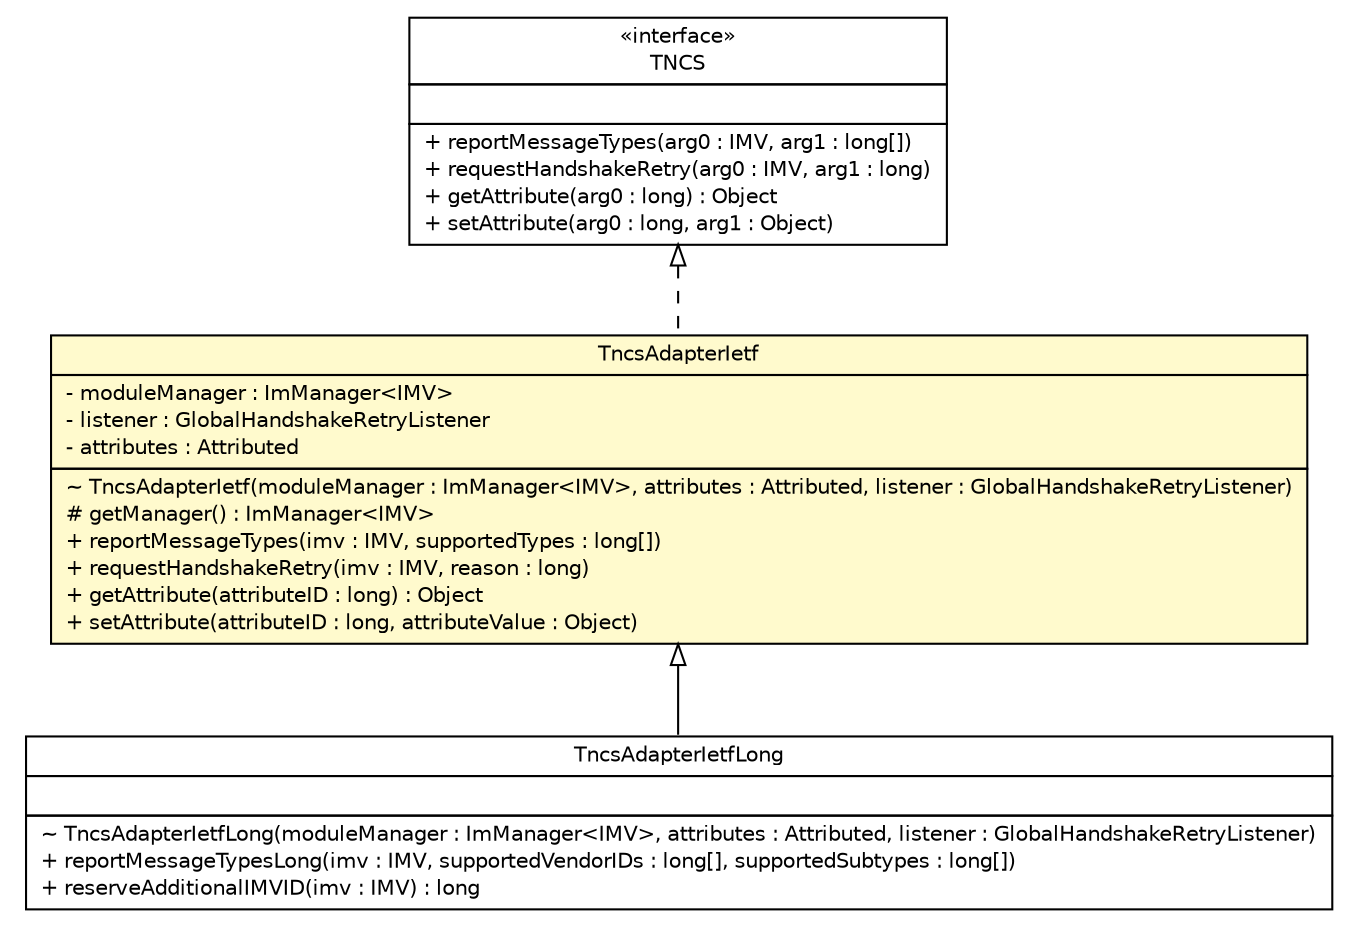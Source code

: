 #!/usr/local/bin/dot
#
# Class diagram 
# Generated by UMLGraph version R5_6 (http://www.umlgraph.org/)
#

digraph G {
	edge [fontname="Helvetica",fontsize=10,labelfontname="Helvetica",labelfontsize=10];
	node [fontname="Helvetica",fontsize=10,shape=plaintext];
	nodesep=0.25;
	ranksep=0.5;
	// de.hsbremen.tc.tnc.tnccs.adapter.tnccs.TncsAdapterIetfLong
	c31029 [label=<<table title="de.hsbremen.tc.tnc.tnccs.adapter.tnccs.TncsAdapterIetfLong" border="0" cellborder="1" cellspacing="0" cellpadding="2" port="p" href="./TncsAdapterIetfLong.html">
		<tr><td><table border="0" cellspacing="0" cellpadding="1">
<tr><td align="center" balign="center"> TncsAdapterIetfLong </td></tr>
		</table></td></tr>
		<tr><td><table border="0" cellspacing="0" cellpadding="1">
<tr><td align="left" balign="left">  </td></tr>
		</table></td></tr>
		<tr><td><table border="0" cellspacing="0" cellpadding="1">
<tr><td align="left" balign="left"> ~ TncsAdapterIetfLong(moduleManager : ImManager&lt;IMV&gt;, attributes : Attributed, listener : GlobalHandshakeRetryListener) </td></tr>
<tr><td align="left" balign="left"> + reportMessageTypesLong(imv : IMV, supportedVendorIDs : long[], supportedSubtypes : long[]) </td></tr>
<tr><td align="left" balign="left"> + reserveAdditionalIMVID(imv : IMV) : long </td></tr>
		</table></td></tr>
		</table>>, URL="./TncsAdapterIetfLong.html", fontname="Helvetica", fontcolor="black", fontsize=10.0];
	// de.hsbremen.tc.tnc.tnccs.adapter.tnccs.TncsAdapterIetf
	c31030 [label=<<table title="de.hsbremen.tc.tnc.tnccs.adapter.tnccs.TncsAdapterIetf" border="0" cellborder="1" cellspacing="0" cellpadding="2" port="p" bgcolor="lemonChiffon" href="./TncsAdapterIetf.html">
		<tr><td><table border="0" cellspacing="0" cellpadding="1">
<tr><td align="center" balign="center"> TncsAdapterIetf </td></tr>
		</table></td></tr>
		<tr><td><table border="0" cellspacing="0" cellpadding="1">
<tr><td align="left" balign="left"> - moduleManager : ImManager&lt;IMV&gt; </td></tr>
<tr><td align="left" balign="left"> - listener : GlobalHandshakeRetryListener </td></tr>
<tr><td align="left" balign="left"> - attributes : Attributed </td></tr>
		</table></td></tr>
		<tr><td><table border="0" cellspacing="0" cellpadding="1">
<tr><td align="left" balign="left"> ~ TncsAdapterIetf(moduleManager : ImManager&lt;IMV&gt;, attributes : Attributed, listener : GlobalHandshakeRetryListener) </td></tr>
<tr><td align="left" balign="left"> # getManager() : ImManager&lt;IMV&gt; </td></tr>
<tr><td align="left" balign="left"> + reportMessageTypes(imv : IMV, supportedTypes : long[]) </td></tr>
<tr><td align="left" balign="left"> + requestHandshakeRetry(imv : IMV, reason : long) </td></tr>
<tr><td align="left" balign="left"> + getAttribute(attributeID : long) : Object </td></tr>
<tr><td align="left" balign="left"> + setAttribute(attributeID : long, attributeValue : Object) </td></tr>
		</table></td></tr>
		</table>>, URL="./TncsAdapterIetf.html", fontname="Helvetica", fontcolor="black", fontsize=10.0];
	//de.hsbremen.tc.tnc.tnccs.adapter.tnccs.TncsAdapterIetfLong extends de.hsbremen.tc.tnc.tnccs.adapter.tnccs.TncsAdapterIetf
	c31030:p -> c31029:p [dir=back,arrowtail=empty];
	//de.hsbremen.tc.tnc.tnccs.adapter.tnccs.TncsAdapterIetf implements org.trustedcomputinggroup.tnc.ifimv.TNCS
	c31064:p -> c31030:p [dir=back,arrowtail=empty,style=dashed];
	// org.trustedcomputinggroup.tnc.ifimv.TNCS
	c31064 [label=<<table title="org.trustedcomputinggroup.tnc.ifimv.TNCS" border="0" cellborder="1" cellspacing="0" cellpadding="2" port="p" href="http://java.sun.com/j2se/1.4.2/docs/api/org/trustedcomputinggroup/tnc/ifimv/TNCS.html">
		<tr><td><table border="0" cellspacing="0" cellpadding="1">
<tr><td align="center" balign="center"> &#171;interface&#187; </td></tr>
<tr><td align="center" balign="center"> TNCS </td></tr>
		</table></td></tr>
		<tr><td><table border="0" cellspacing="0" cellpadding="1">
<tr><td align="left" balign="left">  </td></tr>
		</table></td></tr>
		<tr><td><table border="0" cellspacing="0" cellpadding="1">
<tr><td align="left" balign="left"> + reportMessageTypes(arg0 : IMV, arg1 : long[]) </td></tr>
<tr><td align="left" balign="left"> + requestHandshakeRetry(arg0 : IMV, arg1 : long) </td></tr>
<tr><td align="left" balign="left"> + getAttribute(arg0 : long) : Object </td></tr>
<tr><td align="left" balign="left"> + setAttribute(arg0 : long, arg1 : Object) </td></tr>
		</table></td></tr>
		</table>>, URL="http://java.sun.com/j2se/1.4.2/docs/api/org/trustedcomputinggroup/tnc/ifimv/TNCS.html", fontname="Helvetica", fontcolor="black", fontsize=10.0];
}

